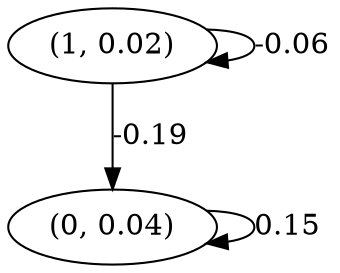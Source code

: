 digraph {
    0 [ label = "(0, 0.04)" ]
    1 [ label = "(1, 0.02)" ]
    0 -> 0 [ label = "0.15" ]
    1 -> 1 [ label = "-0.06" ]
    1 -> 0 [ label = "-0.19" ]
}

